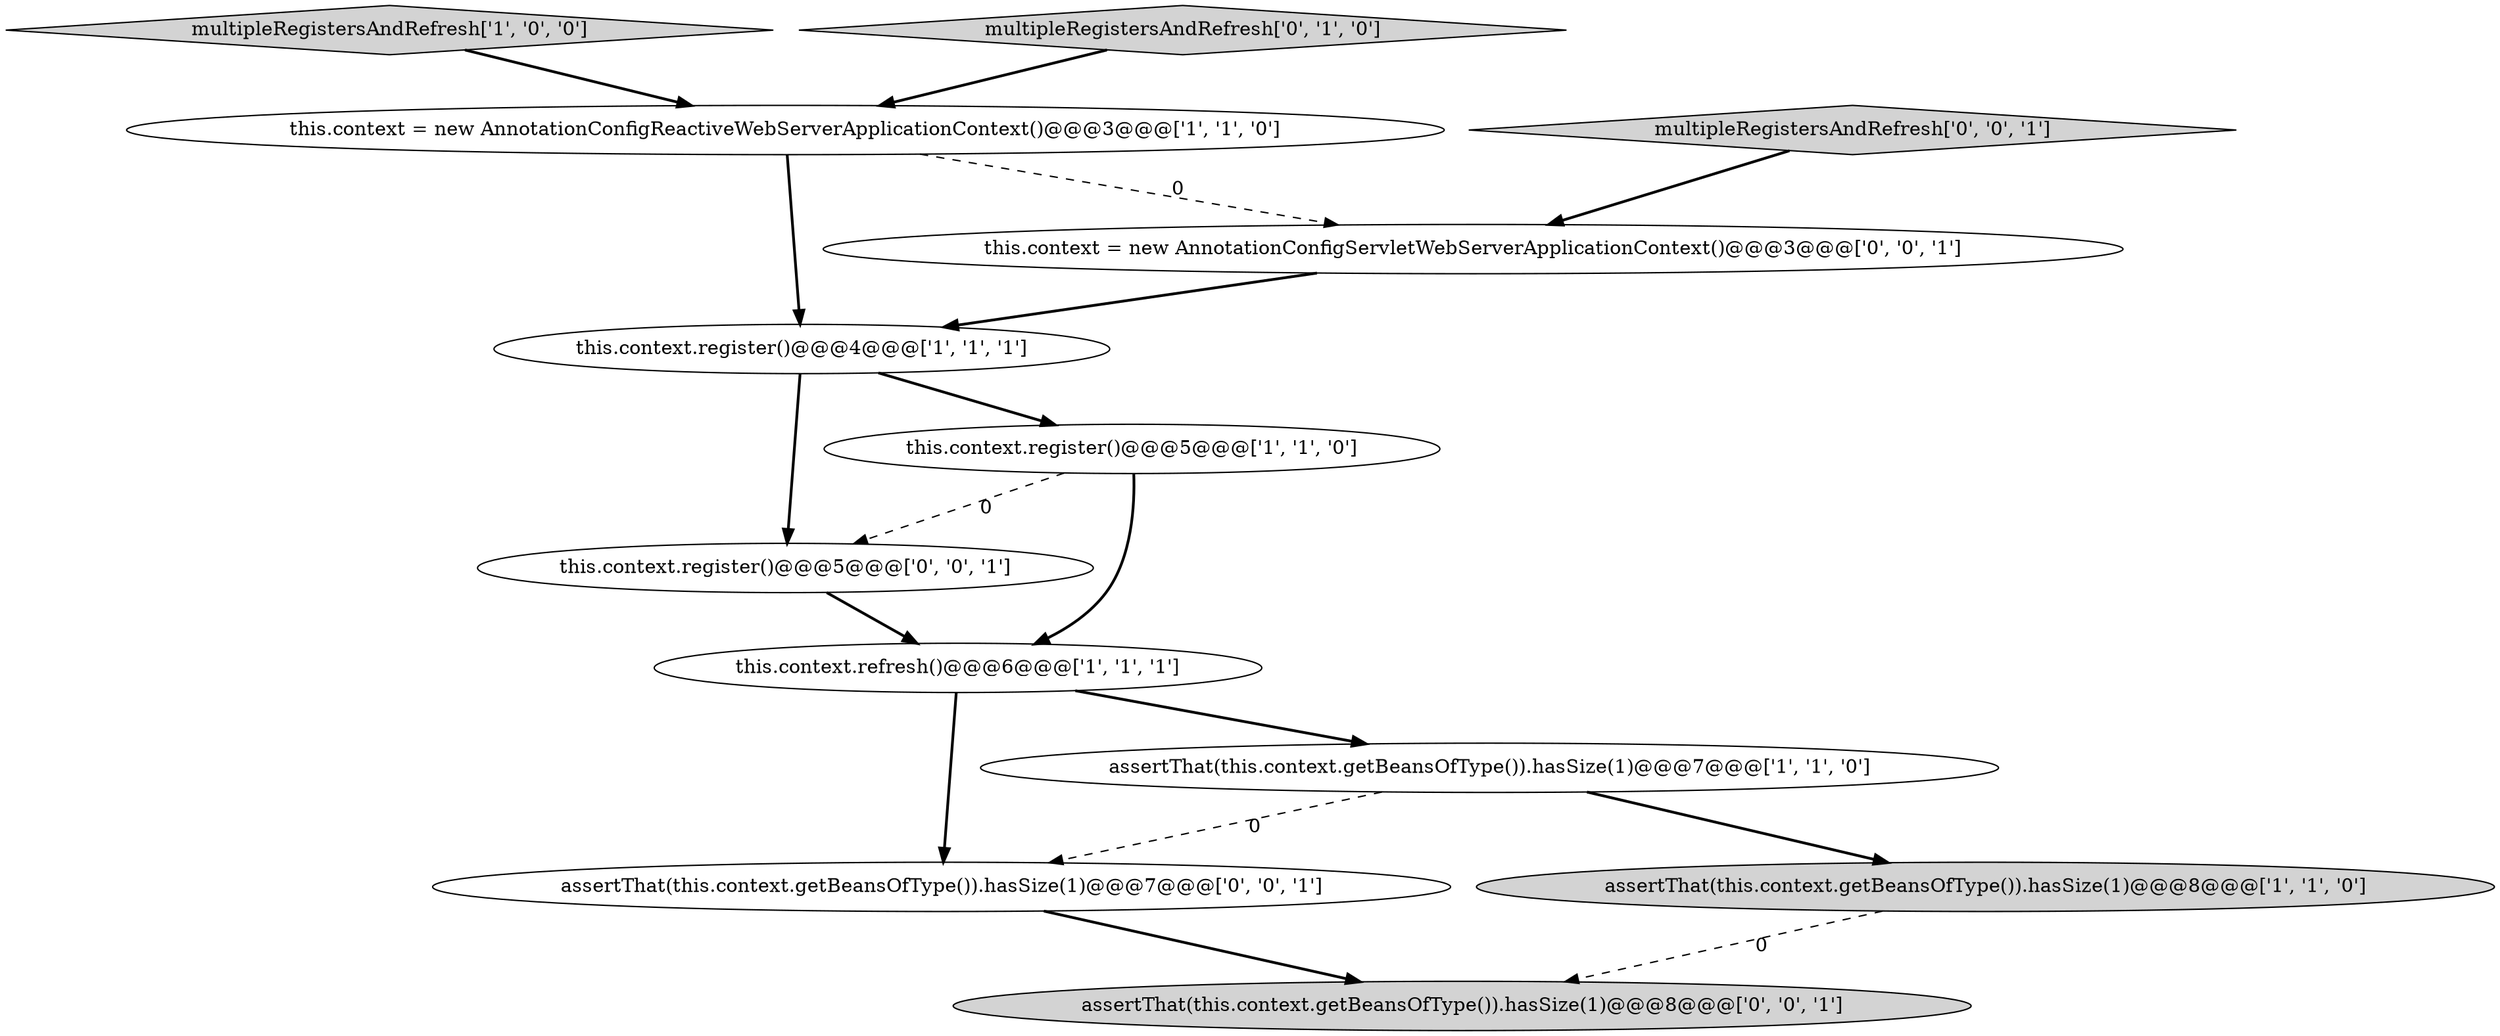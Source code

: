 digraph {
9 [style = filled, label = "this.context = new AnnotationConfigServletWebServerApplicationContext()@@@3@@@['0', '0', '1']", fillcolor = white, shape = ellipse image = "AAA0AAABBB3BBB"];
10 [style = filled, label = "assertThat(this.context.getBeansOfType()).hasSize(1)@@@7@@@['0', '0', '1']", fillcolor = white, shape = ellipse image = "AAA0AAABBB3BBB"];
4 [style = filled, label = "multipleRegistersAndRefresh['1', '0', '0']", fillcolor = lightgray, shape = diamond image = "AAA0AAABBB1BBB"];
12 [style = filled, label = "this.context.register()@@@5@@@['0', '0', '1']", fillcolor = white, shape = ellipse image = "AAA0AAABBB3BBB"];
2 [style = filled, label = "assertThat(this.context.getBeansOfType()).hasSize(1)@@@7@@@['1', '1', '0']", fillcolor = white, shape = ellipse image = "AAA0AAABBB1BBB"];
1 [style = filled, label = "this.context.register()@@@4@@@['1', '1', '1']", fillcolor = white, shape = ellipse image = "AAA0AAABBB1BBB"];
6 [style = filled, label = "this.context.refresh()@@@6@@@['1', '1', '1']", fillcolor = white, shape = ellipse image = "AAA0AAABBB1BBB"];
7 [style = filled, label = "multipleRegistersAndRefresh['0', '1', '0']", fillcolor = lightgray, shape = diamond image = "AAA0AAABBB2BBB"];
8 [style = filled, label = "assertThat(this.context.getBeansOfType()).hasSize(1)@@@8@@@['0', '0', '1']", fillcolor = lightgray, shape = ellipse image = "AAA0AAABBB3BBB"];
11 [style = filled, label = "multipleRegistersAndRefresh['0', '0', '1']", fillcolor = lightgray, shape = diamond image = "AAA0AAABBB3BBB"];
3 [style = filled, label = "assertThat(this.context.getBeansOfType()).hasSize(1)@@@8@@@['1', '1', '0']", fillcolor = lightgray, shape = ellipse image = "AAA0AAABBB1BBB"];
5 [style = filled, label = "this.context.register()@@@5@@@['1', '1', '0']", fillcolor = white, shape = ellipse image = "AAA0AAABBB1BBB"];
0 [style = filled, label = "this.context = new AnnotationConfigReactiveWebServerApplicationContext()@@@3@@@['1', '1', '0']", fillcolor = white, shape = ellipse image = "AAA0AAABBB1BBB"];
1->5 [style = bold, label=""];
3->8 [style = dashed, label="0"];
7->0 [style = bold, label=""];
5->12 [style = dashed, label="0"];
0->9 [style = dashed, label="0"];
5->6 [style = bold, label=""];
9->1 [style = bold, label=""];
10->8 [style = bold, label=""];
11->9 [style = bold, label=""];
12->6 [style = bold, label=""];
0->1 [style = bold, label=""];
6->10 [style = bold, label=""];
1->12 [style = bold, label=""];
2->3 [style = bold, label=""];
4->0 [style = bold, label=""];
2->10 [style = dashed, label="0"];
6->2 [style = bold, label=""];
}
